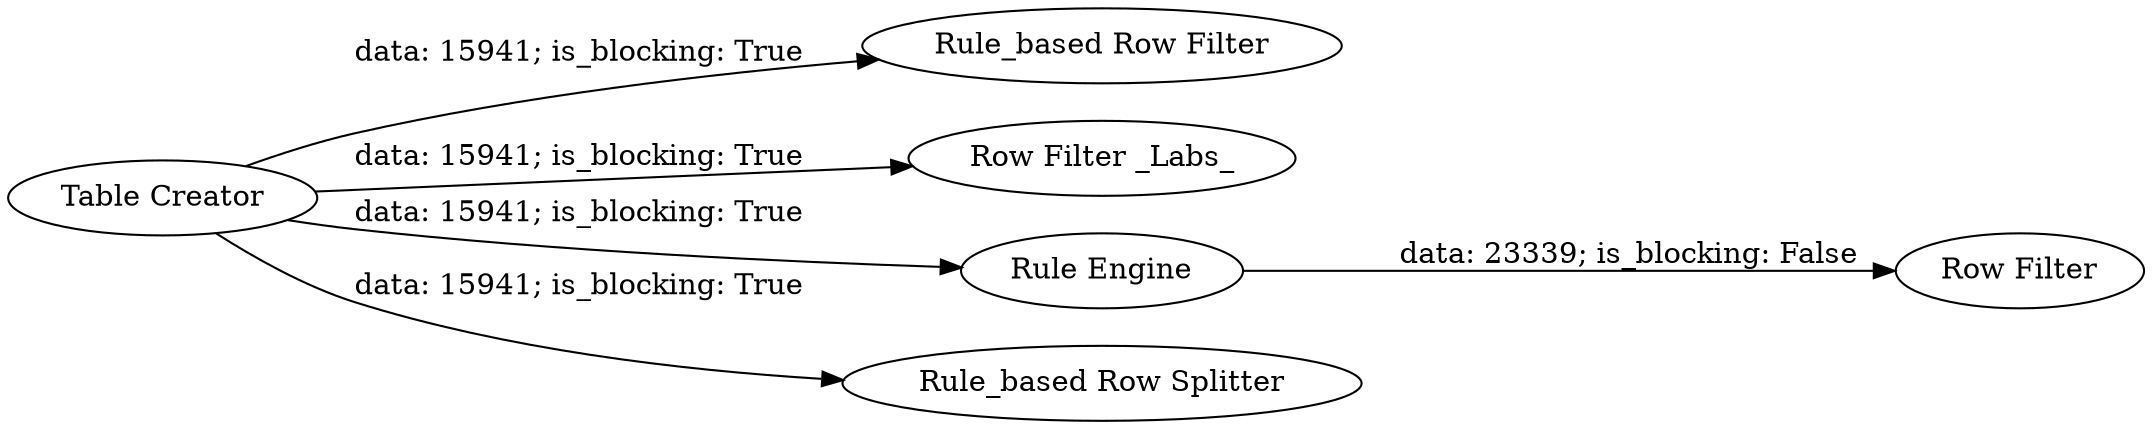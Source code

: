 digraph {
	"1626326945357795346_6" [label="Rule_based Row Filter"]
	"1626326945357795346_1" [label="Table Creator"]
	"1626326945357795346_5" [label="Row Filter _Labs_"]
	"1626326945357795346_3" [label="Rule Engine"]
	"1626326945357795346_7" [label="Rule_based Row Splitter"]
	"1626326945357795346_4" [label="Row Filter"]
	"1626326945357795346_1" -> "1626326945357795346_7" [label="data: 15941; is_blocking: True"]
	"1626326945357795346_1" -> "1626326945357795346_3" [label="data: 15941; is_blocking: True"]
	"1626326945357795346_1" -> "1626326945357795346_5" [label="data: 15941; is_blocking: True"]
	"1626326945357795346_3" -> "1626326945357795346_4" [label="data: 23339; is_blocking: False"]
	"1626326945357795346_1" -> "1626326945357795346_6" [label="data: 15941; is_blocking: True"]
	rankdir=LR
}
